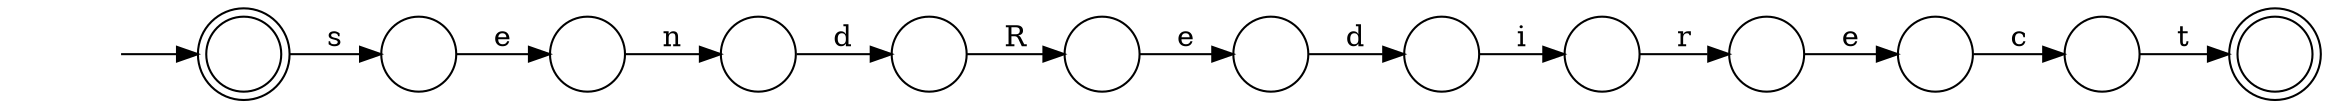 digraph Automaton {
  rankdir = LR;
  0 [shape=circle,label=""];
  0 -> 6 [label="e"]
  1 [shape=circle,label=""];
  1 -> 4 [label="t"]
  2 [shape=circle,label=""];
  2 -> 10 [label="R"]
  3 [shape=doublecircle,label=""];
  initial [shape=plaintext,label=""];
  initial -> 3
  3 -> 0 [label="s"]
  4 [shape=doublecircle,label=""];
  5 [shape=circle,label=""];
  5 -> 12 [label="d"]
  6 [shape=circle,label=""];
  6 -> 11 [label="n"]
  7 [shape=circle,label=""];
  7 -> 1 [label="c"]
  8 [shape=circle,label=""];
  8 -> 7 [label="e"]
  9 [shape=circle,label=""];
  9 -> 8 [label="r"]
  10 [shape=circle,label=""];
  10 -> 5 [label="e"]
  11 [shape=circle,label=""];
  11 -> 2 [label="d"]
  12 [shape=circle,label=""];
  12 -> 9 [label="i"]
}

